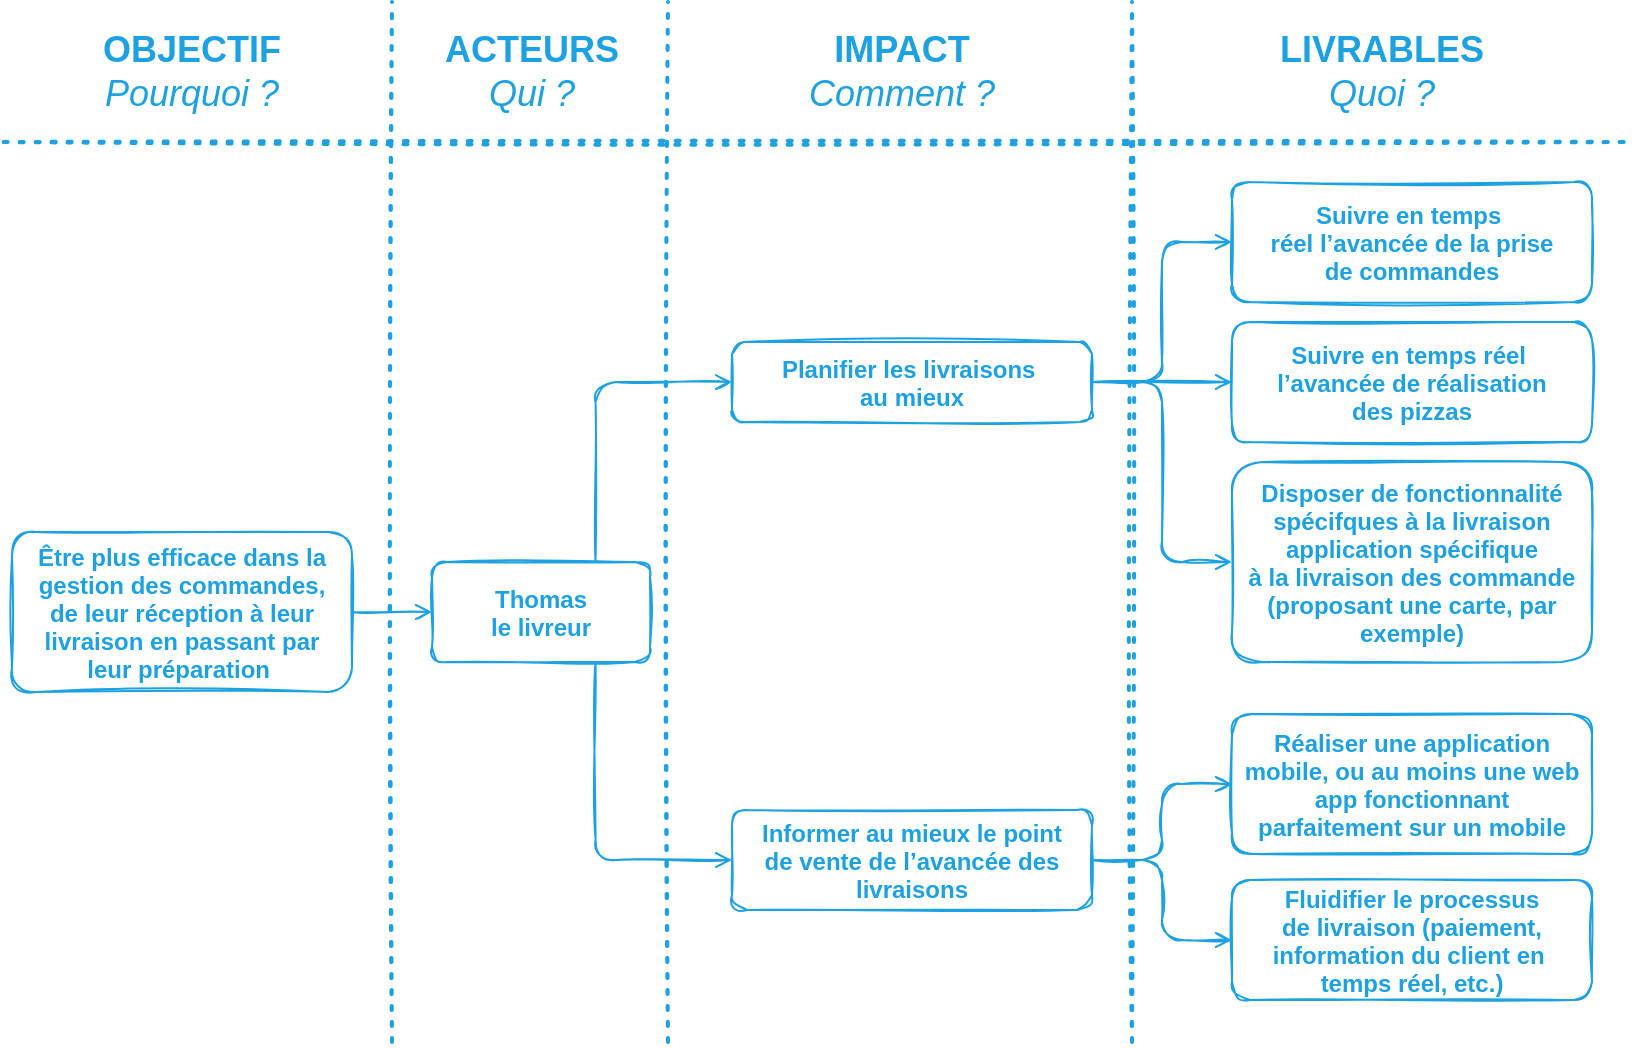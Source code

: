 <mxfile>
    <diagram id="h84z9Ow4-R_cIX1L-NrE" name="Page-1">
        <mxGraphModel dx="888" dy="927" grid="1" gridSize="10" guides="1" tooltips="1" connect="1" arrows="1" fold="1" page="1" pageScale="1" pageWidth="827" pageHeight="1169" math="0" shadow="0">
            <root>
                <mxCell id="0"/>
                <mxCell id="1" parent="0"/>
                <mxCell id="94" style="edgeStyle=orthogonalEdgeStyle;rounded=1;sketch=1;orthogonalLoop=1;jettySize=auto;html=1;exitX=1;exitY=0.5;exitDx=0;exitDy=0;entryX=0;entryY=0.5;entryDx=0;entryDy=0;endArrow=open;endFill=0;strokeColor=#1DA1E1;fontColor=#1DA1E1;" edge="1" parent="1" source="95" target="105">
                    <mxGeometry relative="1" as="geometry"/>
                </mxCell>
                <mxCell id="95" value="Être plus efficace dans la &#10;gestion des commandes, &#10;de leur réception à leur &#10;livraison en passant par &#10;leur préparation " style="fontStyle=1;sketch=1;fillColor=none;fontColor=#1DA1E1;strokeColor=#1DA1E1;rounded=1;" vertex="1" parent="1">
                    <mxGeometry x="10" y="305" width="170" height="80" as="geometry"/>
                </mxCell>
                <mxCell id="96" value="&lt;font style=&quot;font-size: 18px&quot;&gt;&lt;font color=&quot;#1da1e1&quot;&gt;&lt;b&gt;OBJECTIF&lt;/b&gt;&lt;br&gt;&lt;i&gt;Pourquoi ?&lt;/i&gt;&lt;/font&gt;&lt;br&gt;&lt;/font&gt;" style="text;html=1;strokeColor=none;align=center;verticalAlign=middle;whiteSpace=wrap;rounded=0;sketch=1;fontColor=#1DA1E1;" vertex="1" parent="1">
                    <mxGeometry x="10" y="50" width="180" height="50" as="geometry"/>
                </mxCell>
                <mxCell id="97" value="&lt;font style=&quot;font-size: 18px&quot;&gt;&lt;font color=&quot;#1da1e1&quot;&gt;&lt;b&gt;ACTEURS&lt;/b&gt;&lt;br&gt;&lt;i&gt;Qui ?&lt;/i&gt;&lt;/font&gt;&lt;br&gt;&lt;/font&gt;" style="text;html=1;strokeColor=none;fillColor=none;align=center;verticalAlign=middle;whiteSpace=wrap;rounded=0;sketch=1;" vertex="1" parent="1">
                    <mxGeometry x="200" y="50" width="140" height="50" as="geometry"/>
                </mxCell>
                <mxCell id="98" value="&lt;font style=&quot;font-size: 18px&quot;&gt;&lt;font color=&quot;#1da1e1&quot;&gt;&lt;b&gt;IMPACT&lt;/b&gt;&lt;br&gt;&lt;i&gt;Comment ?&lt;/i&gt;&lt;/font&gt;&lt;br&gt;&lt;/font&gt;" style="text;html=1;strokeColor=none;fillColor=none;align=center;verticalAlign=middle;whiteSpace=wrap;rounded=0;sketch=1;" vertex="1" parent="1">
                    <mxGeometry x="340" y="50" width="230" height="50" as="geometry"/>
                </mxCell>
                <mxCell id="99" value="&lt;font style=&quot;font-size: 18px&quot;&gt;&lt;font color=&quot;#1da1e1&quot;&gt;&lt;b&gt;LIVRABLES&lt;/b&gt;&lt;br&gt;&lt;i&gt;Quoi ?&lt;/i&gt;&lt;/font&gt;&lt;br&gt;&lt;/font&gt;" style="text;html=1;strokeColor=none;fillColor=none;align=center;verticalAlign=middle;whiteSpace=wrap;rounded=0;sketch=1;" vertex="1" parent="1">
                    <mxGeometry x="570" y="50" width="250" height="50" as="geometry"/>
                </mxCell>
                <mxCell id="100" value="" style="endArrow=none;dashed=1;html=1;dashPattern=1 3;strokeWidth=2;strokeColor=#1DA1E1;sketch=1;" edge="1" parent="1">
                    <mxGeometry width="50" height="50" relative="1" as="geometry">
                        <mxPoint x="200" y="560" as="sourcePoint"/>
                        <mxPoint x="200" y="40" as="targetPoint"/>
                    </mxGeometry>
                </mxCell>
                <mxCell id="101" value="" style="endArrow=none;dashed=1;html=1;dashPattern=1 3;strokeWidth=2;strokeColor=#1DA1E1;sketch=1;" edge="1" parent="1">
                    <mxGeometry width="50" height="50" relative="1" as="geometry">
                        <mxPoint x="338" y="560" as="sourcePoint"/>
                        <mxPoint x="338" y="40" as="targetPoint"/>
                    </mxGeometry>
                </mxCell>
                <mxCell id="102" value="" style="endArrow=none;dashed=1;html=1;dashPattern=1 3;strokeWidth=2;strokeColor=#1DA1E1;sketch=1;" edge="1" parent="1">
                    <mxGeometry width="50" height="50" relative="1" as="geometry">
                        <mxPoint x="570" y="560" as="sourcePoint"/>
                        <mxPoint x="570" y="40" as="targetPoint"/>
                    </mxGeometry>
                </mxCell>
                <mxCell id="103" value="" style="endArrow=none;dashed=1;html=1;dashPattern=1 3;strokeWidth=2;strokeColor=#1DA1E1;sketch=1;" edge="1" parent="1">
                    <mxGeometry width="50" height="50" relative="1" as="geometry">
                        <mxPoint x="5.833" y="110" as="sourcePoint"/>
                        <mxPoint x="820" y="110" as="targetPoint"/>
                    </mxGeometry>
                </mxCell>
                <mxCell id="104" value="" style="group" vertex="1" connectable="0" parent="1">
                    <mxGeometry x="220" y="130" width="580" height="409" as="geometry"/>
                </mxCell>
                <mxCell id="105" value="Thomas&#10;le livreur" style="fontStyle=1;sketch=1;fillColor=none;fontColor=#1DA1E1;strokeColor=#1DA1E1;rounded=1;" vertex="1" parent="104">
                    <mxGeometry y="190" width="109" height="50" as="geometry"/>
                </mxCell>
                <mxCell id="106" value="" style="group" vertex="1" connectable="0" parent="104">
                    <mxGeometry x="150" width="430" height="240" as="geometry"/>
                </mxCell>
                <mxCell id="107" value="Planifier les livraisons &#10;au mieux" style="fontStyle=1;sketch=1;fillColor=none;fontColor=#1DA1E1;strokeColor=#1DA1E1;rounded=1;" vertex="1" parent="106">
                    <mxGeometry y="80" width="180" height="40" as="geometry"/>
                </mxCell>
                <mxCell id="108" value="Disposer de fonctionnalité &#10;spécifques à la livraison&#10;application spécifique &#10;à la livraison des commande&#10;(proposant une carte, par&#10;exemple)" style="fontStyle=1;sketch=1;fillColor=none;fontColor=#1DA1E1;strokeColor=#1DA1E1;rounded=1;" vertex="1" parent="106">
                    <mxGeometry x="250" y="140" width="180" height="100" as="geometry"/>
                </mxCell>
                <mxCell id="109" value="Suivre en temps &#10;réel l’avancée de la prise&#10;de commandes" style="fontStyle=1;sketch=1;fillColor=none;fontColor=#1DA1E1;strokeColor=#1DA1E1;rounded=1;" vertex="1" parent="106">
                    <mxGeometry x="250" width="180" height="60" as="geometry"/>
                </mxCell>
                <mxCell id="110" value="Suivre en temps réel &#10;l’avancée de réalisation&#10;des pizzas" style="fontStyle=1;sketch=1;fillColor=none;fontColor=#1DA1E1;strokeColor=#1DA1E1;rounded=1;" vertex="1" parent="106">
                    <mxGeometry x="250" y="70" width="180" height="60" as="geometry"/>
                </mxCell>
                <mxCell id="111" style="edgeStyle=orthogonalEdgeStyle;sketch=1;orthogonalLoop=1;jettySize=auto;html=1;exitX=1;exitY=0.5;exitDx=0;exitDy=0;entryX=0;entryY=0.5;entryDx=0;entryDy=0;shadow=0;startArrow=none;startFill=0;endArrow=open;endFill=0;strokeColor=#1DA1E1;" edge="1" parent="106" source="107" target="108">
                    <mxGeometry relative="1" as="geometry"/>
                </mxCell>
                <mxCell id="112" style="edgeStyle=orthogonalEdgeStyle;sketch=1;orthogonalLoop=1;jettySize=auto;html=1;exitX=1;exitY=0.5;exitDx=0;exitDy=0;entryX=0;entryY=0.5;entryDx=0;entryDy=0;shadow=0;startArrow=none;startFill=0;endArrow=open;endFill=0;strokeColor=#1DA1E1;" edge="1" parent="106" source="107" target="109">
                    <mxGeometry relative="1" as="geometry"/>
                </mxCell>
                <mxCell id="113" style="edgeStyle=orthogonalEdgeStyle;sketch=1;orthogonalLoop=1;jettySize=auto;html=1;exitX=1;exitY=0.5;exitDx=0;exitDy=0;entryX=0;entryY=0.5;entryDx=0;entryDy=0;shadow=0;startArrow=none;startFill=0;endArrow=open;endFill=0;strokeColor=#1DA1E1;" edge="1" parent="106" source="107" target="110">
                    <mxGeometry relative="1" as="geometry"/>
                </mxCell>
                <mxCell id="114" value="" style="group" vertex="1" connectable="0" parent="104">
                    <mxGeometry x="150" y="266" width="430" height="143" as="geometry"/>
                </mxCell>
                <mxCell id="115" value="Informer au mieux le point &#10;de vente de l’avancée des &#10;livraisons" style="fontStyle=1;sketch=1;fillColor=none;fontColor=#1DA1E1;strokeColor=#1DA1E1;rounded=1;" vertex="1" parent="114">
                    <mxGeometry y="48" width="180" height="50" as="geometry"/>
                </mxCell>
                <mxCell id="116" value="Réaliser une application &#10;mobile, ou au moins une web &#10;app fonctionnant &#10;parfaitement sur un mobile" style="fontStyle=1;sketch=1;fillColor=none;fontColor=#1DA1E1;strokeColor=#1DA1E1;rounded=1;" vertex="1" parent="114">
                    <mxGeometry x="250" width="180" height="70" as="geometry"/>
                </mxCell>
                <mxCell id="117" value="Fluidifier le processus &#10;de livraison (paiement, &#10;information du client en &#10;temps réel, etc.)" style="fontStyle=1;sketch=1;fillColor=none;fontColor=#1DA1E1;strokeColor=#1DA1E1;rounded=1;" vertex="1" parent="114">
                    <mxGeometry x="250" y="83" width="180" height="60" as="geometry"/>
                </mxCell>
                <mxCell id="118" style="edgeStyle=orthogonalEdgeStyle;sketch=1;orthogonalLoop=1;jettySize=auto;html=1;exitX=1;exitY=0.5;exitDx=0;exitDy=0;entryX=0;entryY=0.5;entryDx=0;entryDy=0;shadow=0;startArrow=none;startFill=0;endArrow=open;endFill=0;strokeColor=#1DA1E1;" edge="1" parent="114" source="115" target="116">
                    <mxGeometry x="370" y="933" as="geometry"/>
                </mxCell>
                <mxCell id="119" style="edgeStyle=orthogonalEdgeStyle;sketch=1;orthogonalLoop=1;jettySize=auto;html=1;exitX=1;exitY=0.5;exitDx=0;exitDy=0;entryX=0;entryY=0.5;entryDx=0;entryDy=0;shadow=0;startArrow=none;startFill=0;endArrow=open;endFill=0;strokeColor=#1DA1E1;" edge="1" parent="114" source="115" target="117">
                    <mxGeometry x="370" y="933" as="geometry"/>
                </mxCell>
                <mxCell id="120" style="edgeStyle=orthogonalEdgeStyle;sketch=1;orthogonalLoop=1;jettySize=auto;html=1;exitX=0.75;exitY=0;exitDx=0;exitDy=0;entryX=0;entryY=0.5;entryDx=0;entryDy=0;shadow=0;startArrow=none;startFill=0;endArrow=open;endFill=0;strokeColor=#1DA1E1;" edge="1" parent="104" source="105" target="107">
                    <mxGeometry x="220" y="670" as="geometry"/>
                </mxCell>
                <mxCell id="121" style="edgeStyle=orthogonalEdgeStyle;sketch=1;orthogonalLoop=1;jettySize=auto;html=1;exitX=0.75;exitY=1;exitDx=0;exitDy=0;entryX=0;entryY=0.5;entryDx=0;entryDy=0;shadow=0;startArrow=none;startFill=0;endArrow=open;endFill=0;strokeColor=#1DA1E1;" edge="1" parent="104" source="105" target="115">
                    <mxGeometry x="220" y="670" as="geometry"/>
                </mxCell>
            </root>
        </mxGraphModel>
    </diagram>
</mxfile>